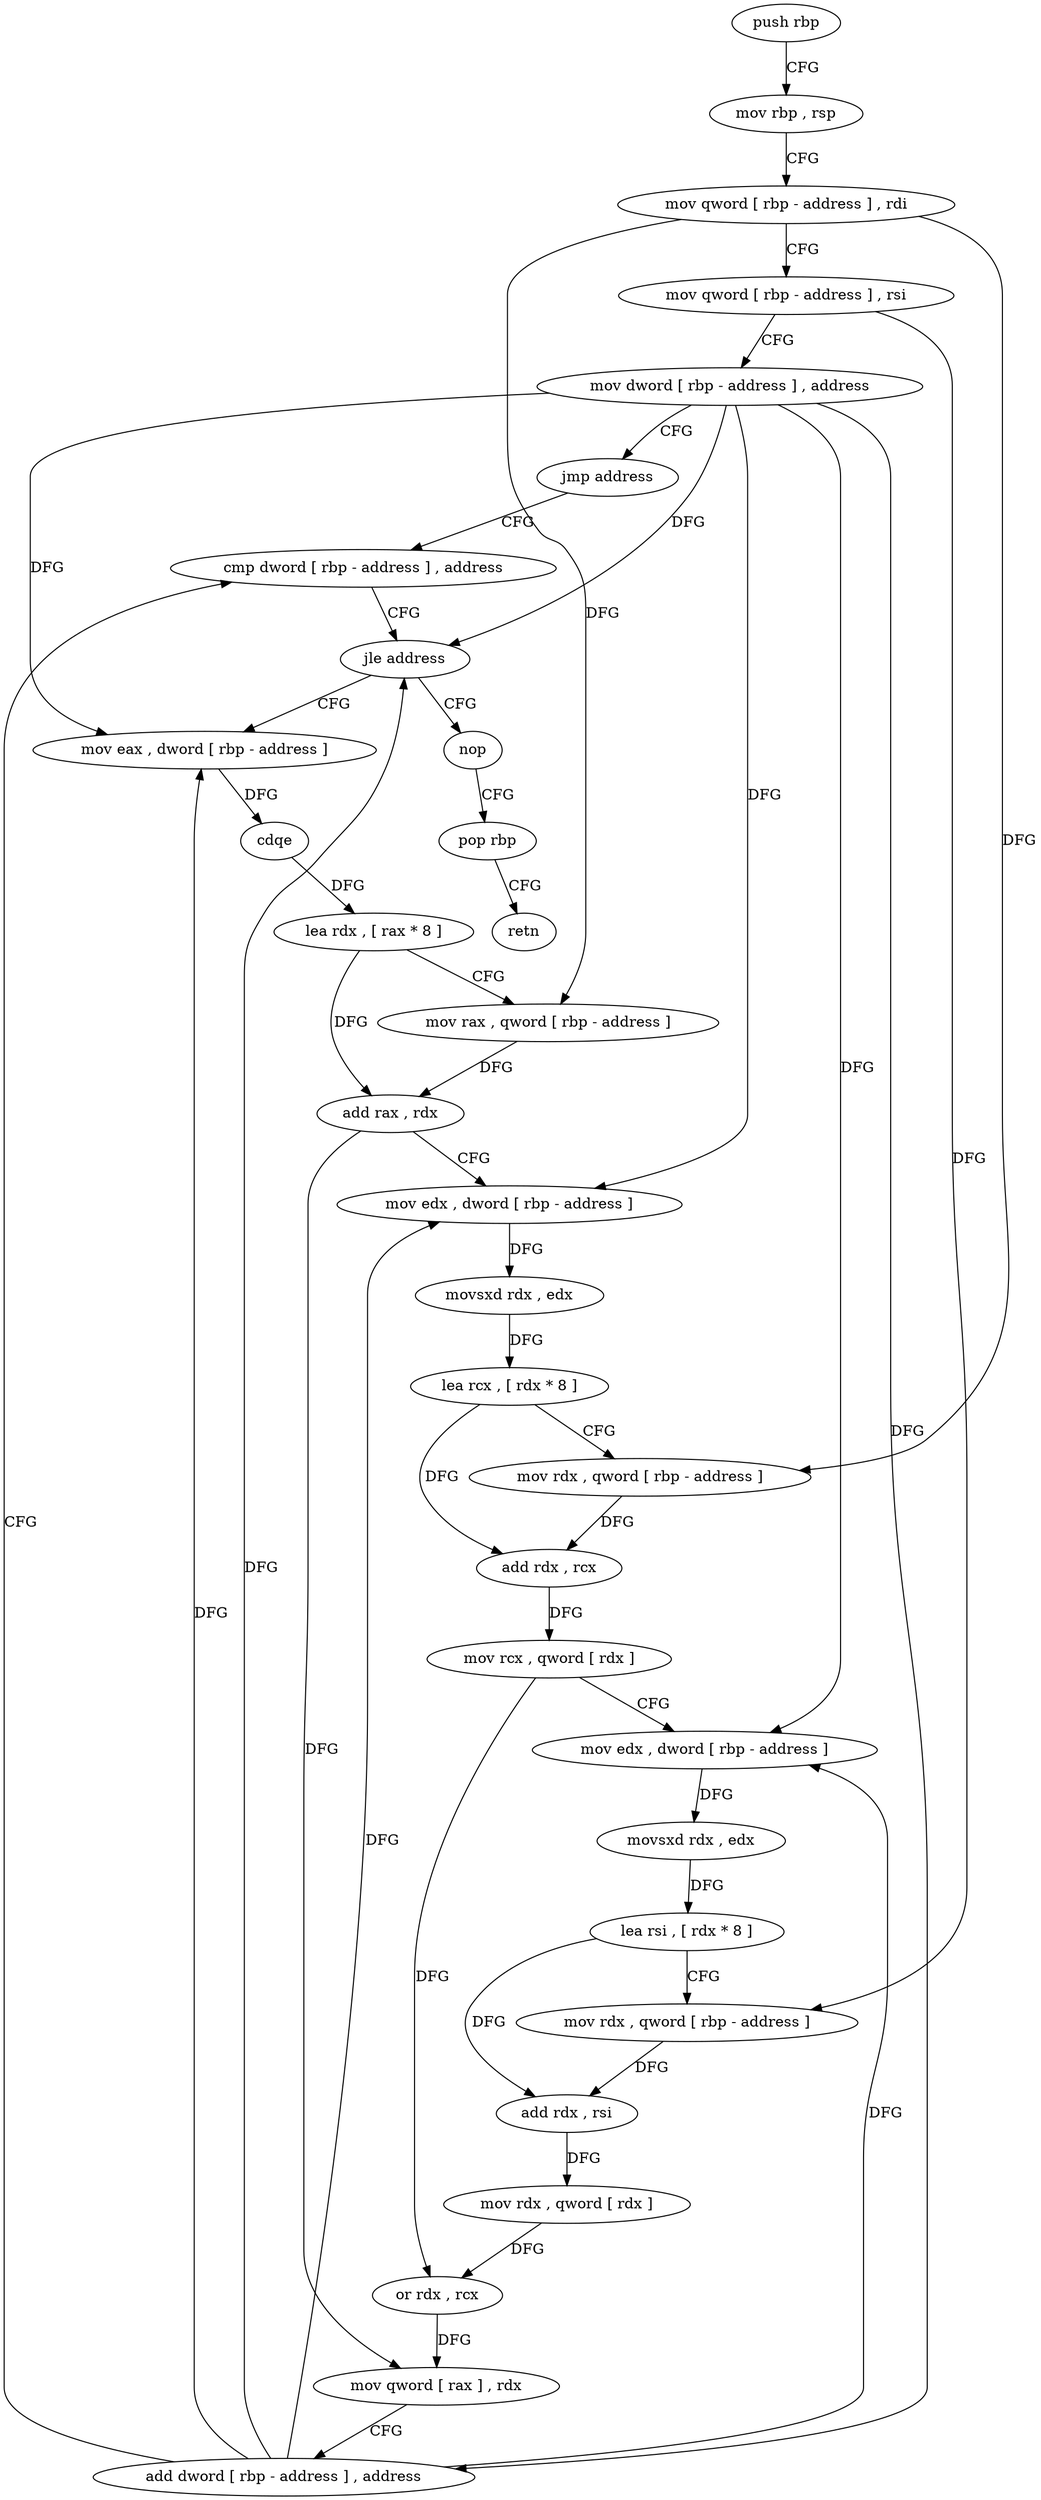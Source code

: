 digraph "func" {
"4365582" [label = "push rbp" ]
"4365583" [label = "mov rbp , rsp" ]
"4365586" [label = "mov qword [ rbp - address ] , rdi" ]
"4365590" [label = "mov qword [ rbp - address ] , rsi" ]
"4365594" [label = "mov dword [ rbp - address ] , address" ]
"4365601" [label = "jmp address" ]
"4365681" [label = "cmp dword [ rbp - address ] , address" ]
"4365685" [label = "jle address" ]
"4365603" [label = "mov eax , dword [ rbp - address ]" ]
"4365687" [label = "nop" ]
"4365606" [label = "cdqe" ]
"4365608" [label = "lea rdx , [ rax * 8 ]" ]
"4365616" [label = "mov rax , qword [ rbp - address ]" ]
"4365620" [label = "add rax , rdx" ]
"4365623" [label = "mov edx , dword [ rbp - address ]" ]
"4365626" [label = "movsxd rdx , edx" ]
"4365629" [label = "lea rcx , [ rdx * 8 ]" ]
"4365637" [label = "mov rdx , qword [ rbp - address ]" ]
"4365641" [label = "add rdx , rcx" ]
"4365644" [label = "mov rcx , qword [ rdx ]" ]
"4365647" [label = "mov edx , dword [ rbp - address ]" ]
"4365650" [label = "movsxd rdx , edx" ]
"4365653" [label = "lea rsi , [ rdx * 8 ]" ]
"4365661" [label = "mov rdx , qword [ rbp - address ]" ]
"4365665" [label = "add rdx , rsi" ]
"4365668" [label = "mov rdx , qword [ rdx ]" ]
"4365671" [label = "or rdx , rcx" ]
"4365674" [label = "mov qword [ rax ] , rdx" ]
"4365677" [label = "add dword [ rbp - address ] , address" ]
"4365688" [label = "pop rbp" ]
"4365689" [label = "retn" ]
"4365582" -> "4365583" [ label = "CFG" ]
"4365583" -> "4365586" [ label = "CFG" ]
"4365586" -> "4365590" [ label = "CFG" ]
"4365586" -> "4365616" [ label = "DFG" ]
"4365586" -> "4365637" [ label = "DFG" ]
"4365590" -> "4365594" [ label = "CFG" ]
"4365590" -> "4365661" [ label = "DFG" ]
"4365594" -> "4365601" [ label = "CFG" ]
"4365594" -> "4365685" [ label = "DFG" ]
"4365594" -> "4365603" [ label = "DFG" ]
"4365594" -> "4365623" [ label = "DFG" ]
"4365594" -> "4365647" [ label = "DFG" ]
"4365594" -> "4365677" [ label = "DFG" ]
"4365601" -> "4365681" [ label = "CFG" ]
"4365681" -> "4365685" [ label = "CFG" ]
"4365685" -> "4365603" [ label = "CFG" ]
"4365685" -> "4365687" [ label = "CFG" ]
"4365603" -> "4365606" [ label = "DFG" ]
"4365687" -> "4365688" [ label = "CFG" ]
"4365606" -> "4365608" [ label = "DFG" ]
"4365608" -> "4365616" [ label = "CFG" ]
"4365608" -> "4365620" [ label = "DFG" ]
"4365616" -> "4365620" [ label = "DFG" ]
"4365620" -> "4365623" [ label = "CFG" ]
"4365620" -> "4365674" [ label = "DFG" ]
"4365623" -> "4365626" [ label = "DFG" ]
"4365626" -> "4365629" [ label = "DFG" ]
"4365629" -> "4365637" [ label = "CFG" ]
"4365629" -> "4365641" [ label = "DFG" ]
"4365637" -> "4365641" [ label = "DFG" ]
"4365641" -> "4365644" [ label = "DFG" ]
"4365644" -> "4365647" [ label = "CFG" ]
"4365644" -> "4365671" [ label = "DFG" ]
"4365647" -> "4365650" [ label = "DFG" ]
"4365650" -> "4365653" [ label = "DFG" ]
"4365653" -> "4365661" [ label = "CFG" ]
"4365653" -> "4365665" [ label = "DFG" ]
"4365661" -> "4365665" [ label = "DFG" ]
"4365665" -> "4365668" [ label = "DFG" ]
"4365668" -> "4365671" [ label = "DFG" ]
"4365671" -> "4365674" [ label = "DFG" ]
"4365674" -> "4365677" [ label = "CFG" ]
"4365677" -> "4365681" [ label = "CFG" ]
"4365677" -> "4365685" [ label = "DFG" ]
"4365677" -> "4365603" [ label = "DFG" ]
"4365677" -> "4365623" [ label = "DFG" ]
"4365677" -> "4365647" [ label = "DFG" ]
"4365688" -> "4365689" [ label = "CFG" ]
}
